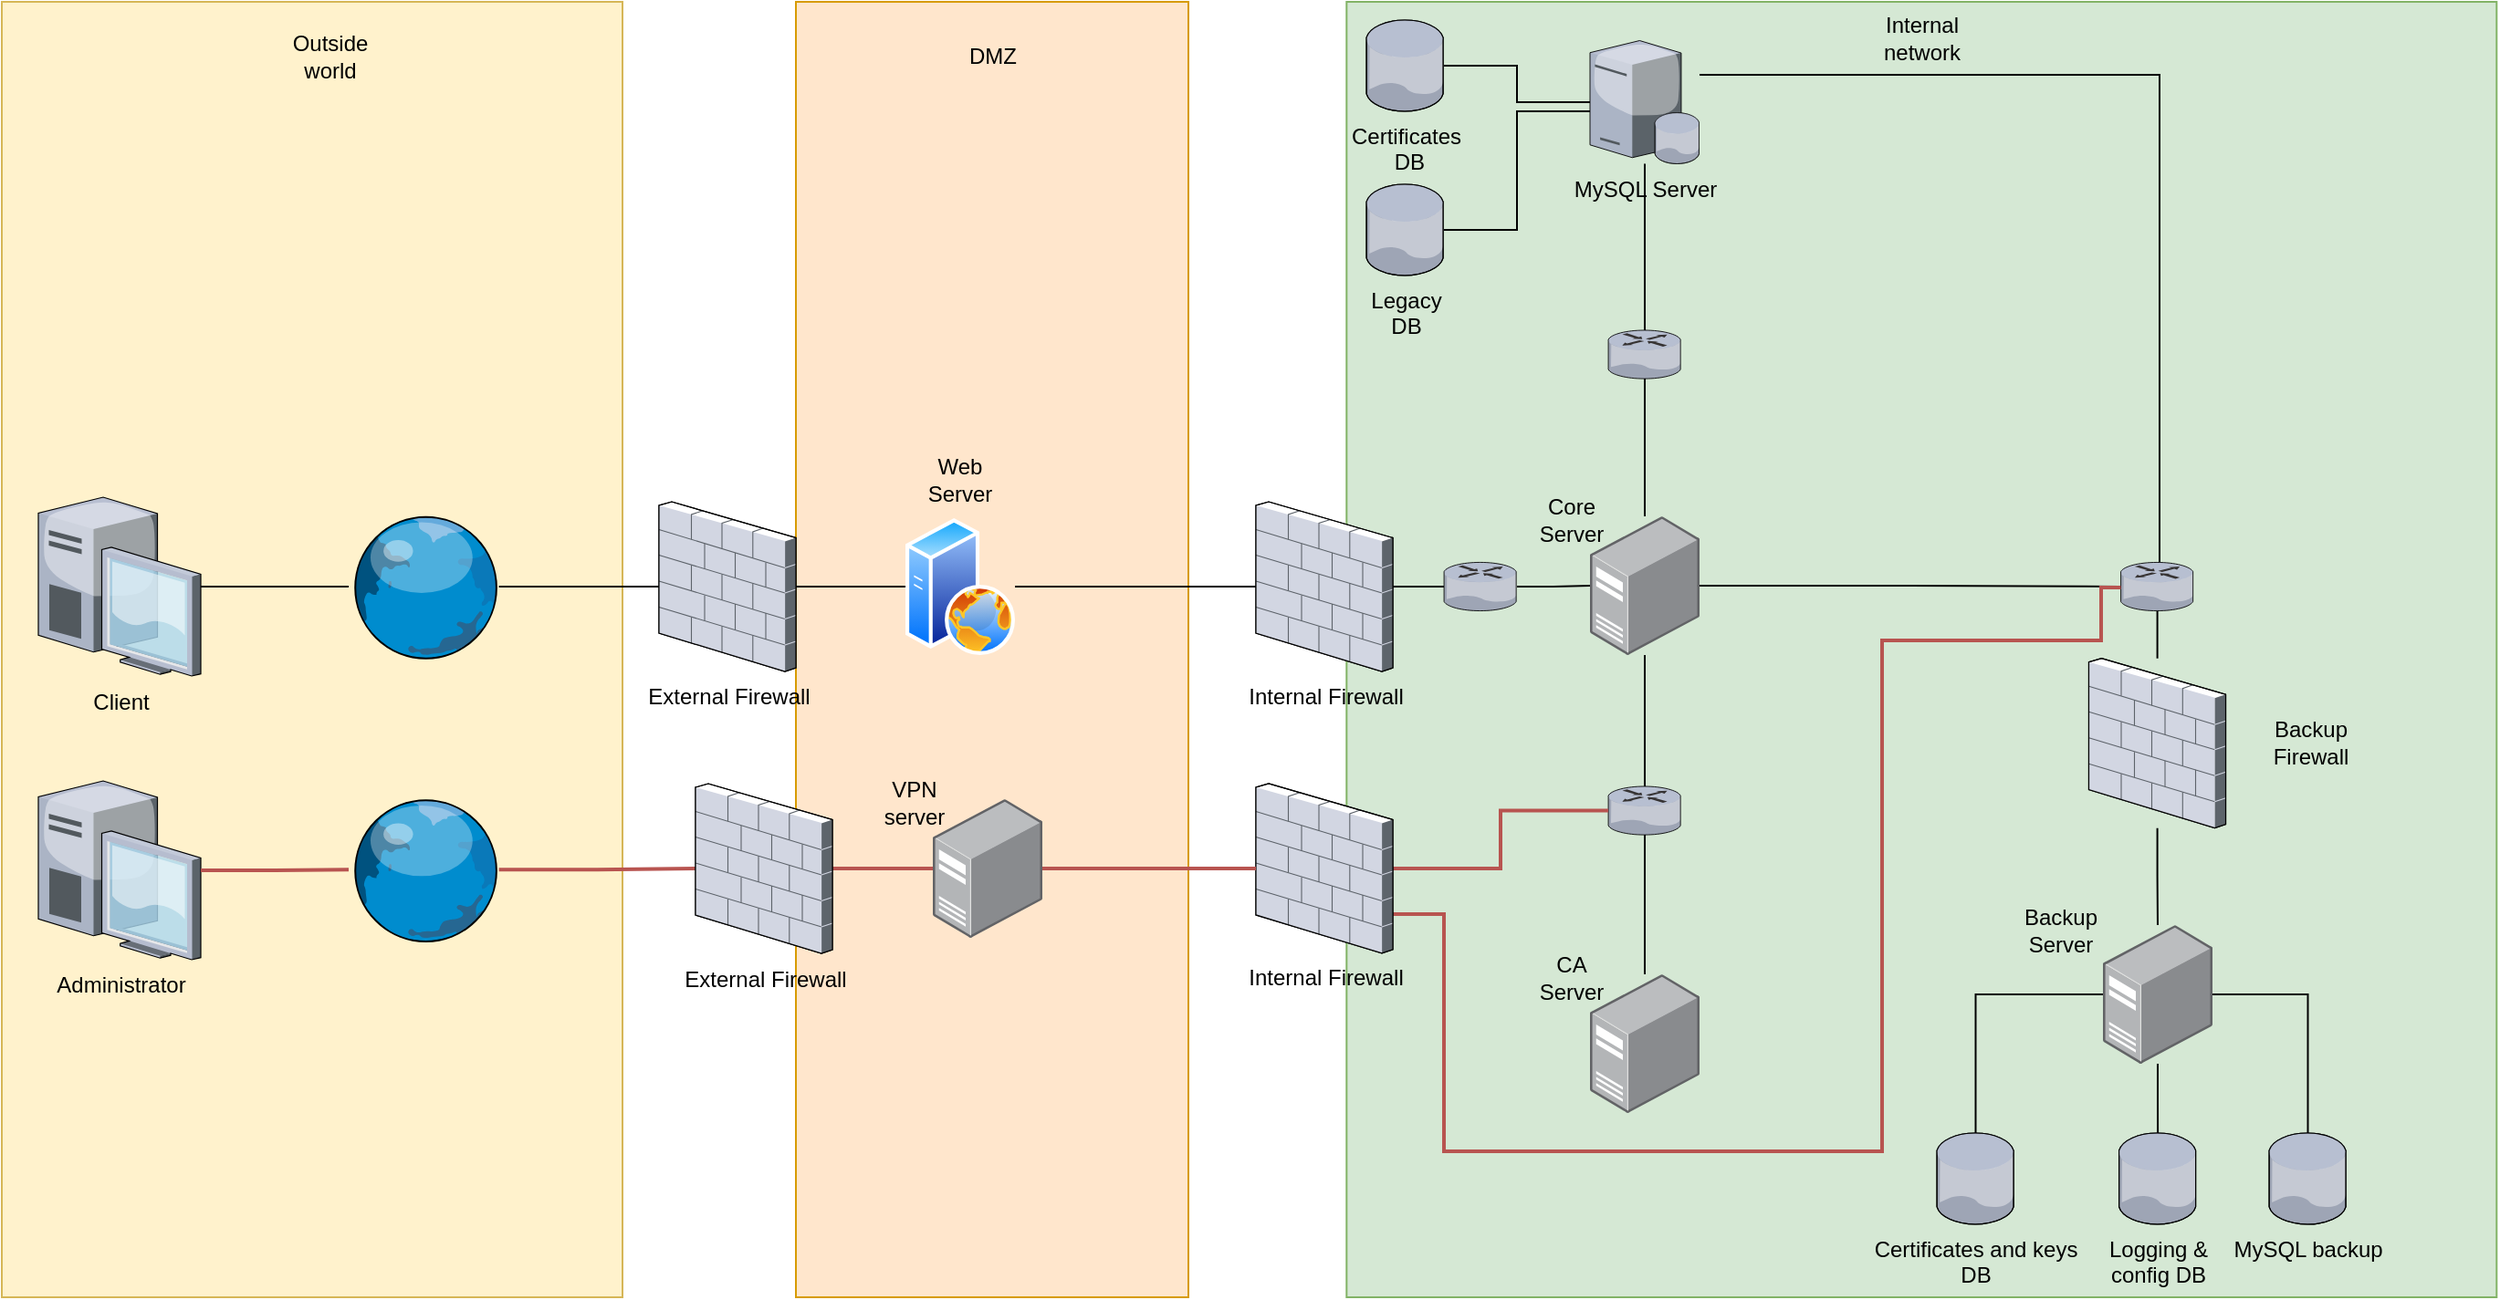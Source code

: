 <mxfile version="13.7.7" type="device"><diagram name="Page-1" id="e3a06f82-3646-2815-327d-82caf3d4e204"><mxGraphModel dx="946" dy="623" grid="1" gridSize="10" guides="1" tooltips="1" connect="1" arrows="1" fold="1" page="1" pageScale="1.5" pageWidth="1169" pageHeight="826" background="none" math="0" shadow="0"><root><mxCell id="0" style=";html=1;"/><mxCell id="1" style=";html=1;" parent="0"/><mxCell id="6nQF3RBaG5c6oxXyIw_N-48" value="" style="rounded=0;whiteSpace=wrap;html=1;fillColor=#fff2cc;strokeColor=#d6b656;" parent="1" vertex="1"><mxGeometry x="140" width="340" height="710" as="geometry"/></mxCell><mxCell id="6nQF3RBaG5c6oxXyIw_N-23" value="" style="rounded=0;whiteSpace=wrap;html=1;fillColor=#d5e8d4;strokeColor=#82b366;" parent="1" vertex="1"><mxGeometry x="876.66" width="630" height="710" as="geometry"/></mxCell><mxCell id="6nQF3RBaG5c6oxXyIw_N-4" value="" style="rounded=0;whiteSpace=wrap;html=1;fillColor=#ffe6cc;strokeColor=#d79b00;" parent="1" vertex="1"><mxGeometry x="575" width="215" height="710" as="geometry"/></mxCell><mxCell id="6nQF3RBaG5c6oxXyIw_N-63" style="edgeStyle=orthogonalEdgeStyle;rounded=0;orthogonalLoop=1;jettySize=auto;html=1;endArrow=none;endFill=0;" parent="1" source="6nQF3RBaG5c6oxXyIw_N-5" target="6nQF3RBaG5c6oxXyIw_N-62" edge="1"><mxGeometry relative="1" as="geometry"/></mxCell><mxCell id="6nQF3RBaG5c6oxXyIw_N-5" value="Client" style="verticalLabelPosition=bottom;aspect=fixed;html=1;verticalAlign=top;strokeColor=none;align=center;outlineConnect=0;shape=mxgraph.citrix.desktop;" parent="1" vertex="1"><mxGeometry x="160" y="271.5" width="89" height="98" as="geometry"/></mxCell><mxCell id="6nQF3RBaG5c6oxXyIw_N-12" style="edgeStyle=orthogonalEdgeStyle;rounded=0;orthogonalLoop=1;jettySize=auto;html=1;endArrow=none;endFill=0;" parent="1" source="6nQF3RBaG5c6oxXyIw_N-2" target="6nQF3RBaG5c6oxXyIw_N-9" edge="1"><mxGeometry relative="1" as="geometry"/></mxCell><mxCell id="6nQF3RBaG5c6oxXyIw_N-2" value="External Firewall" style="verticalLabelPosition=bottom;aspect=fixed;html=1;verticalAlign=top;strokeColor=none;align=center;outlineConnect=0;shape=mxgraph.citrix.firewall;" parent="1" vertex="1"><mxGeometry x="500" y="274" width="75" height="93" as="geometry"/></mxCell><mxCell id="_bxdVpwh9tCPeaRBsoQp-4" style="edgeStyle=orthogonalEdgeStyle;rounded=0;orthogonalLoop=1;jettySize=auto;html=1;endArrow=none;endFill=0;" edge="1" parent="1" source="6nQF3RBaG5c6oxXyIw_N-9" target="6nQF3RBaG5c6oxXyIw_N-45"><mxGeometry relative="1" as="geometry"/></mxCell><mxCell id="6nQF3RBaG5c6oxXyIw_N-10" value="DMZ" style="text;html=1;strokeColor=none;fillColor=none;align=center;verticalAlign=middle;whiteSpace=wrap;rounded=0;" parent="1" vertex="1"><mxGeometry x="662.5" y="20" width="40" height="20" as="geometry"/></mxCell><mxCell id="6nQF3RBaG5c6oxXyIw_N-37" style="edgeStyle=orthogonalEdgeStyle;rounded=0;orthogonalLoop=1;jettySize=auto;html=1;endArrow=none;endFill=0;" parent="1" source="6nQF3RBaG5c6oxXyIw_N-16" target="6nQF3RBaG5c6oxXyIw_N-36" edge="1"><mxGeometry relative="1" as="geometry"/></mxCell><mxCell id="6nQF3RBaG5c6oxXyIw_N-78" style="edgeStyle=orthogonalEdgeStyle;rounded=0;orthogonalLoop=1;jettySize=auto;html=1;endArrow=none;endFill=0;" parent="1" source="6nQF3RBaG5c6oxXyIw_N-16" target="6nQF3RBaG5c6oxXyIw_N-71" edge="1"><mxGeometry relative="1" as="geometry"><Array as="points"><mxPoint x="1322" y="40"/></Array></mxGeometry></mxCell><mxCell id="6nQF3RBaG5c6oxXyIw_N-16" value="&lt;div&gt;MySQL Server&lt;/div&gt;&lt;div&gt;&lt;br&gt;&lt;/div&gt;" style="verticalLabelPosition=bottom;aspect=fixed;html=1;verticalAlign=top;strokeColor=none;align=center;outlineConnect=0;shape=mxgraph.citrix.database_server;" parent="1" vertex="1"><mxGeometry x="1010" y="21.25" width="60" height="67.5" as="geometry"/></mxCell><mxCell id="6nQF3RBaG5c6oxXyIw_N-24" value="Internal network" style="text;html=1;strokeColor=none;fillColor=none;align=center;verticalAlign=middle;whiteSpace=wrap;rounded=0;" parent="1" vertex="1"><mxGeometry x="1171.66" y="10" width="40" height="20" as="geometry"/></mxCell><mxCell id="6nQF3RBaG5c6oxXyIw_N-55" style="edgeStyle=orthogonalEdgeStyle;rounded=0;orthogonalLoop=1;jettySize=auto;html=1;endArrow=none;endFill=0;" parent="1" edge="1"><mxGeometry relative="1" as="geometry"><mxPoint x="939.3" y="626" as="targetPoint"/></mxGeometry></mxCell><mxCell id="6nQF3RBaG5c6oxXyIw_N-34" value="" style="group" parent="1" vertex="1" connectable="0"><mxGeometry x="980" y="274" width="90" height="84" as="geometry"/></mxCell><mxCell id="6nQF3RBaG5c6oxXyIw_N-19" value="" style="points=[];aspect=fixed;html=1;align=center;shadow=0;dashed=0;image;image=img/lib/allied_telesis/computer_and_terminals/Server_Desktop.svg;" parent="6nQF3RBaG5c6oxXyIw_N-34" vertex="1"><mxGeometry x="30" y="7.94" width="60" height="76.06" as="geometry"/></mxCell><mxCell id="6nQF3RBaG5c6oxXyIw_N-33" value="Core Server" style="text;html=1;strokeColor=none;fillColor=none;align=center;verticalAlign=middle;whiteSpace=wrap;rounded=0;" parent="6nQF3RBaG5c6oxXyIw_N-34" vertex="1"><mxGeometry width="40" height="20" as="geometry"/></mxCell><mxCell id="6nQF3RBaG5c6oxXyIw_N-36" value="" style="verticalLabelPosition=bottom;aspect=fixed;html=1;verticalAlign=top;strokeColor=none;align=center;outlineConnect=0;shape=mxgraph.citrix.router;" parent="1" vertex="1"><mxGeometry x="1020" y="180" width="40" height="26.55" as="geometry"/></mxCell><mxCell id="6nQF3RBaG5c6oxXyIw_N-38" style="edgeStyle=orthogonalEdgeStyle;rounded=0;orthogonalLoop=1;jettySize=auto;html=1;endArrow=none;endFill=0;" parent="1" source="6nQF3RBaG5c6oxXyIw_N-19" target="6nQF3RBaG5c6oxXyIw_N-36" edge="1"><mxGeometry relative="1" as="geometry"/></mxCell><mxCell id="6nQF3RBaG5c6oxXyIw_N-43" style="edgeStyle=orthogonalEdgeStyle;rounded=0;orthogonalLoop=1;jettySize=auto;html=1;endArrow=none;endFill=0;" parent="1" edge="1"><mxGeometry relative="1" as="geometry"><mxPoint x="1040" y="462.55" as="sourcePoint"/></mxGeometry></mxCell><mxCell id="6nQF3RBaG5c6oxXyIw_N-45" value="Internal Firewall" style="verticalLabelPosition=bottom;aspect=fixed;html=1;verticalAlign=top;strokeColor=none;align=center;outlineConnect=0;shape=mxgraph.citrix.firewall;" parent="1" vertex="1"><mxGeometry x="827" y="274" width="75" height="93" as="geometry"/></mxCell><mxCell id="6nQF3RBaG5c6oxXyIw_N-51" value="Outside world" style="text;html=1;strokeColor=none;fillColor=none;align=center;verticalAlign=middle;whiteSpace=wrap;rounded=0;" parent="1" vertex="1"><mxGeometry x="300" y="20" width="40" height="20" as="geometry"/></mxCell><mxCell id="6nQF3RBaG5c6oxXyIw_N-59" style="edgeStyle=orthogonalEdgeStyle;rounded=0;orthogonalLoop=1;jettySize=auto;html=1;endArrow=none;endFill=0;" parent="1" edge="1"><mxGeometry relative="1" as="geometry"><mxPoint x="1040.1" y="626" as="targetPoint"/></mxGeometry></mxCell><mxCell id="6nQF3RBaG5c6oxXyIw_N-61" style="edgeStyle=orthogonalEdgeStyle;rounded=0;orthogonalLoop=1;jettySize=auto;html=1;endArrow=none;endFill=0;" parent="1" edge="1"><mxGeometry relative="1" as="geometry"><mxPoint x="1070" y="564.1" as="sourcePoint"/></mxGeometry></mxCell><mxCell id="6nQF3RBaG5c6oxXyIw_N-64" style="edgeStyle=orthogonalEdgeStyle;rounded=0;orthogonalLoop=1;jettySize=auto;html=1;endArrow=none;endFill=0;" parent="1" source="6nQF3RBaG5c6oxXyIw_N-62" target="6nQF3RBaG5c6oxXyIw_N-2" edge="1"><mxGeometry relative="1" as="geometry"/></mxCell><mxCell id="6nQF3RBaG5c6oxXyIw_N-62" value="" style="verticalLabelPosition=bottom;aspect=fixed;html=1;verticalAlign=top;strokeColor=none;align=center;outlineConnect=0;shape=mxgraph.citrix.globe;" parent="1" vertex="1"><mxGeometry x="330" y="281.17" width="82.33" height="78.66" as="geometry"/></mxCell><mxCell id="6nQF3RBaG5c6oxXyIw_N-68" value="" style="group" parent="1" vertex="1" connectable="0"><mxGeometry x="980" y="525" width="90" height="84" as="geometry"/></mxCell><mxCell id="6nQF3RBaG5c6oxXyIw_N-69" value="" style="points=[];aspect=fixed;html=1;align=center;shadow=0;dashed=0;image;image=img/lib/allied_telesis/computer_and_terminals/Server_Desktop.svg;" parent="6nQF3RBaG5c6oxXyIw_N-68" vertex="1"><mxGeometry x="30" y="7.94" width="60" height="76.06" as="geometry"/></mxCell><mxCell id="6nQF3RBaG5c6oxXyIw_N-70" value="CA&lt;br&gt;Server" style="text;html=1;strokeColor=none;fillColor=none;align=center;verticalAlign=middle;whiteSpace=wrap;rounded=0;" parent="6nQF3RBaG5c6oxXyIw_N-68" vertex="1"><mxGeometry width="40" height="20" as="geometry"/></mxCell><mxCell id="6nQF3RBaG5c6oxXyIw_N-81" style="edgeStyle=orthogonalEdgeStyle;rounded=0;orthogonalLoop=1;jettySize=auto;html=1;endArrow=none;endFill=0;" parent="1" source="6nQF3RBaG5c6oxXyIw_N-71" target="6nQF3RBaG5c6oxXyIw_N-80" edge="1"><mxGeometry relative="1" as="geometry"/></mxCell><mxCell id="6nQF3RBaG5c6oxXyIw_N-71" value="" style="verticalLabelPosition=bottom;aspect=fixed;html=1;verticalAlign=top;strokeColor=none;align=center;outlineConnect=0;shape=mxgraph.citrix.router;" parent="1" vertex="1"><mxGeometry x="1300.75" y="307.23" width="40" height="26.55" as="geometry"/></mxCell><mxCell id="6nQF3RBaG5c6oxXyIw_N-72" value="Certificates and keys&lt;br&gt;DB" style="verticalLabelPosition=bottom;aspect=fixed;html=1;verticalAlign=top;strokeColor=none;align=center;outlineConnect=0;shape=mxgraph.citrix.database;" parent="1" vertex="1"><mxGeometry x="1200" y="620" width="42.5" height="50" as="geometry"/></mxCell><mxCell id="6nQF3RBaG5c6oxXyIw_N-73" value="Logging &amp;amp;&lt;br&gt;config DB" style="verticalLabelPosition=bottom;aspect=fixed;html=1;verticalAlign=top;strokeColor=none;align=center;outlineConnect=0;shape=mxgraph.citrix.database;" parent="1" vertex="1"><mxGeometry x="1299.75" y="620" width="42.5" height="50" as="geometry"/></mxCell><mxCell id="6nQF3RBaG5c6oxXyIw_N-74" value="" style="group" parent="1" vertex="1" connectable="0"><mxGeometry x="1248" y="499" width="103" height="83.03" as="geometry"/></mxCell><mxCell id="6nQF3RBaG5c6oxXyIw_N-75" value="" style="points=[];aspect=fixed;html=1;align=center;shadow=0;dashed=0;image;image=img/lib/allied_telesis/computer_and_terminals/Server_Desktop.svg;" parent="6nQF3RBaG5c6oxXyIw_N-74" vertex="1"><mxGeometry x="43" y="6.97" width="60" height="76.06" as="geometry"/></mxCell><mxCell id="6nQF3RBaG5c6oxXyIw_N-76" value="Backup Server" style="text;html=1;strokeColor=none;fillColor=none;align=center;verticalAlign=middle;whiteSpace=wrap;rounded=0;" parent="6nQF3RBaG5c6oxXyIw_N-74" vertex="1"><mxGeometry width="40" height="20" as="geometry"/></mxCell><mxCell id="6nQF3RBaG5c6oxXyIw_N-77" value="MySQL backup" style="verticalLabelPosition=bottom;aspect=fixed;html=1;verticalAlign=top;strokeColor=none;align=center;outlineConnect=0;shape=mxgraph.citrix.database;" parent="1" vertex="1"><mxGeometry x="1382" y="620" width="42.5" height="50" as="geometry"/></mxCell><mxCell id="6nQF3RBaG5c6oxXyIw_N-79" style="edgeStyle=orthogonalEdgeStyle;rounded=0;orthogonalLoop=1;jettySize=auto;html=1;endArrow=none;endFill=0;" parent="1" source="6nQF3RBaG5c6oxXyIw_N-19" target="6nQF3RBaG5c6oxXyIw_N-71" edge="1"><mxGeometry relative="1" as="geometry"/></mxCell><mxCell id="6nQF3RBaG5c6oxXyIw_N-82" style="edgeStyle=orthogonalEdgeStyle;rounded=0;orthogonalLoop=1;jettySize=auto;html=1;endArrow=none;endFill=0;" parent="1" source="6nQF3RBaG5c6oxXyIw_N-80" target="6nQF3RBaG5c6oxXyIw_N-75" edge="1"><mxGeometry relative="1" as="geometry"/></mxCell><mxCell id="6nQF3RBaG5c6oxXyIw_N-83" style="edgeStyle=orthogonalEdgeStyle;rounded=0;orthogonalLoop=1;jettySize=auto;html=1;endArrow=none;endFill=0;" parent="1" source="6nQF3RBaG5c6oxXyIw_N-75" target="6nQF3RBaG5c6oxXyIw_N-72" edge="1"><mxGeometry relative="1" as="geometry"/></mxCell><mxCell id="6nQF3RBaG5c6oxXyIw_N-84" style="edgeStyle=orthogonalEdgeStyle;rounded=0;orthogonalLoop=1;jettySize=auto;html=1;endArrow=none;endFill=0;" parent="1" source="6nQF3RBaG5c6oxXyIw_N-75" target="6nQF3RBaG5c6oxXyIw_N-73" edge="1"><mxGeometry relative="1" as="geometry"/></mxCell><mxCell id="6nQF3RBaG5c6oxXyIw_N-85" style="edgeStyle=orthogonalEdgeStyle;rounded=0;orthogonalLoop=1;jettySize=auto;html=1;endArrow=none;endFill=0;" parent="1" source="6nQF3RBaG5c6oxXyIw_N-75" target="6nQF3RBaG5c6oxXyIw_N-77" edge="1"><mxGeometry relative="1" as="geometry"/></mxCell><mxCell id="6nQF3RBaG5c6oxXyIw_N-90" style="edgeStyle=orthogonalEdgeStyle;rounded=0;orthogonalLoop=1;jettySize=auto;html=1;endArrow=none;endFill=0;" parent="1" source="6nQF3RBaG5c6oxXyIw_N-88" target="6nQF3RBaG5c6oxXyIw_N-19" edge="1"><mxGeometry relative="1" as="geometry"/></mxCell><mxCell id="6nQF3RBaG5c6oxXyIw_N-88" value="" style="verticalLabelPosition=bottom;aspect=fixed;html=1;verticalAlign=top;strokeColor=none;align=center;outlineConnect=0;shape=mxgraph.citrix.router;" parent="1" vertex="1"><mxGeometry x="1020" y="430" width="40" height="26.55" as="geometry"/></mxCell><mxCell id="6nQF3RBaG5c6oxXyIw_N-89" style="edgeStyle=orthogonalEdgeStyle;rounded=0;orthogonalLoop=1;jettySize=auto;html=1;endArrow=none;endFill=0;" parent="1" source="6nQF3RBaG5c6oxXyIw_N-69" target="6nQF3RBaG5c6oxXyIw_N-88" edge="1"><mxGeometry relative="1" as="geometry"/></mxCell><mxCell id="6nQF3RBaG5c6oxXyIw_N-92" value="" style="group" parent="1" vertex="1" connectable="0"><mxGeometry x="620" y="429" width="90" height="84" as="geometry"/></mxCell><mxCell id="6nQF3RBaG5c6oxXyIw_N-93" value="" style="points=[];aspect=fixed;html=1;align=center;shadow=0;dashed=0;image;image=img/lib/allied_telesis/computer_and_terminals/Server_Desktop.svg;" parent="6nQF3RBaG5c6oxXyIw_N-92" vertex="1"><mxGeometry x="30" y="7.94" width="60" height="76.06" as="geometry"/></mxCell><mxCell id="6nQF3RBaG5c6oxXyIw_N-94" value="VPN server" style="text;html=1;strokeColor=none;fillColor=none;align=center;verticalAlign=middle;whiteSpace=wrap;rounded=0;" parent="6nQF3RBaG5c6oxXyIw_N-92" vertex="1"><mxGeometry width="40" height="20" as="geometry"/></mxCell><mxCell id="6nQF3RBaG5c6oxXyIw_N-97" style="edgeStyle=orthogonalEdgeStyle;rounded=0;orthogonalLoop=1;jettySize=auto;html=1;endArrow=none;endFill=0;fillColor=#f8cecc;strokeColor=#b85450;strokeWidth=2;" parent="1" source="6nQF3RBaG5c6oxXyIw_N-95" target="6nQF3RBaG5c6oxXyIw_N-88" edge="1"><mxGeometry relative="1" as="geometry"/></mxCell><mxCell id="6nQF3RBaG5c6oxXyIw_N-98" style="edgeStyle=orthogonalEdgeStyle;rounded=0;orthogonalLoop=1;jettySize=auto;html=1;endArrow=none;endFill=0;strokeWidth=2;fillColor=#f8cecc;strokeColor=#b85450;" parent="1" source="6nQF3RBaG5c6oxXyIw_N-95" target="6nQF3RBaG5c6oxXyIw_N-71" edge="1"><mxGeometry relative="1" as="geometry"><Array as="points"><mxPoint x="930" y="500"/><mxPoint x="930" y="630"/><mxPoint x="1170" y="630"/><mxPoint x="1170" y="350"/><mxPoint x="1290" y="350"/><mxPoint x="1290" y="321"/></Array></mxGeometry></mxCell><mxCell id="6nQF3RBaG5c6oxXyIw_N-95" value="Internal Firewall" style="verticalLabelPosition=bottom;aspect=fixed;html=1;verticalAlign=top;strokeColor=none;align=center;outlineConnect=0;shape=mxgraph.citrix.firewall;" parent="1" vertex="1"><mxGeometry x="827" y="428.47" width="75" height="93" as="geometry"/></mxCell><mxCell id="6nQF3RBaG5c6oxXyIw_N-96" style="edgeStyle=orthogonalEdgeStyle;rounded=0;orthogonalLoop=1;jettySize=auto;html=1;endArrow=none;endFill=0;fillColor=#f8cecc;strokeColor=#b85450;strokeWidth=2;" parent="1" source="6nQF3RBaG5c6oxXyIw_N-93" target="6nQF3RBaG5c6oxXyIw_N-95" edge="1"><mxGeometry relative="1" as="geometry"/></mxCell><mxCell id="6nQF3RBaG5c6oxXyIw_N-99" value="Administrator" style="verticalLabelPosition=bottom;aspect=fixed;html=1;verticalAlign=top;strokeColor=none;align=center;outlineConnect=0;shape=mxgraph.citrix.desktop;" parent="1" vertex="1"><mxGeometry x="160" y="427" width="89" height="98" as="geometry"/></mxCell><mxCell id="6nQF3RBaG5c6oxXyIw_N-105" style="edgeStyle=orthogonalEdgeStyle;rounded=0;orthogonalLoop=1;jettySize=auto;html=1;endArrow=none;endFill=0;strokeWidth=2;fillColor=#f8cecc;strokeColor=#b85450;" parent="1" source="6nQF3RBaG5c6oxXyIw_N-101" target="6nQF3RBaG5c6oxXyIw_N-104" edge="1"><mxGeometry relative="1" as="geometry"/></mxCell><mxCell id="6nQF3RBaG5c6oxXyIw_N-101" value="" style="verticalLabelPosition=bottom;aspect=fixed;html=1;verticalAlign=top;strokeColor=none;align=center;outlineConnect=0;shape=mxgraph.citrix.globe;" parent="1" vertex="1"><mxGeometry x="330" y="436.34" width="82.33" height="78.66" as="geometry"/></mxCell><mxCell id="6nQF3RBaG5c6oxXyIw_N-102" style="edgeStyle=orthogonalEdgeStyle;rounded=0;orthogonalLoop=1;jettySize=auto;html=1;endArrow=none;endFill=0;strokeWidth=2;fillColor=#f8cecc;strokeColor=#b85450;" parent="1" source="6nQF3RBaG5c6oxXyIw_N-99" target="6nQF3RBaG5c6oxXyIw_N-101" edge="1"><mxGeometry relative="1" as="geometry"><mxPoint x="249" y="476" as="sourcePoint"/><mxPoint x="650" y="476" as="targetPoint"/></mxGeometry></mxCell><mxCell id="6nQF3RBaG5c6oxXyIw_N-103" value="" style="group" parent="1" vertex="1" connectable="0"><mxGeometry x="1283.25" y="359.83" width="141.25" height="93" as="geometry"/></mxCell><mxCell id="6nQF3RBaG5c6oxXyIw_N-80" value="" style="verticalLabelPosition=bottom;aspect=fixed;html=1;verticalAlign=top;strokeColor=none;align=center;outlineConnect=0;shape=mxgraph.citrix.firewall;" parent="6nQF3RBaG5c6oxXyIw_N-103" vertex="1"><mxGeometry width="75" height="93" as="geometry"/></mxCell><mxCell id="6nQF3RBaG5c6oxXyIw_N-87" value="Backup Firewall" style="text;html=1;strokeColor=none;fillColor=none;align=center;verticalAlign=middle;whiteSpace=wrap;rounded=0;" parent="6nQF3RBaG5c6oxXyIw_N-103" vertex="1"><mxGeometry x="101.25" y="36.5" width="40" height="20" as="geometry"/></mxCell><mxCell id="6nQF3RBaG5c6oxXyIw_N-106" style="edgeStyle=orthogonalEdgeStyle;rounded=0;orthogonalLoop=1;jettySize=auto;html=1;endArrow=none;endFill=0;strokeWidth=2;fillColor=#f8cecc;strokeColor=#b85450;" parent="1" source="6nQF3RBaG5c6oxXyIw_N-104" target="6nQF3RBaG5c6oxXyIw_N-93" edge="1"><mxGeometry relative="1" as="geometry"/></mxCell><mxCell id="6nQF3RBaG5c6oxXyIw_N-104" value="External Firewall" style="verticalLabelPosition=bottom;aspect=fixed;html=1;verticalAlign=top;strokeColor=none;align=center;outlineConnect=0;shape=mxgraph.citrix.firewall;" parent="1" vertex="1"><mxGeometry x="520" y="428.5" width="75" height="93" as="geometry"/></mxCell><mxCell id="_bxdVpwh9tCPeaRBsoQp-3" style="edgeStyle=orthogonalEdgeStyle;rounded=0;orthogonalLoop=1;jettySize=auto;html=1;endArrow=none;endFill=0;" edge="1" parent="1" source="_bxdVpwh9tCPeaRBsoQp-1" target="6nQF3RBaG5c6oxXyIw_N-19"><mxGeometry relative="1" as="geometry"/></mxCell><mxCell id="_bxdVpwh9tCPeaRBsoQp-1" value="" style="verticalLabelPosition=bottom;aspect=fixed;html=1;verticalAlign=top;strokeColor=none;align=center;outlineConnect=0;shape=mxgraph.citrix.router;" vertex="1" parent="1"><mxGeometry x="930" y="307.22" width="40" height="26.55" as="geometry"/></mxCell><mxCell id="_bxdVpwh9tCPeaRBsoQp-2" style="edgeStyle=orthogonalEdgeStyle;rounded=0;orthogonalLoop=1;jettySize=auto;html=1;endArrow=none;endFill=0;" edge="1" parent="1" source="6nQF3RBaG5c6oxXyIw_N-45" target="_bxdVpwh9tCPeaRBsoQp-1"><mxGeometry relative="1" as="geometry"><mxPoint x="902" y="320.5" as="sourcePoint"/><mxPoint x="1010" y="320" as="targetPoint"/></mxGeometry></mxCell><mxCell id="_bxdVpwh9tCPeaRBsoQp-7" value="" style="group" vertex="1" connectable="0" parent="1"><mxGeometry x="635.0" y="251.5" width="60" height="106.5" as="geometry"/></mxCell><mxCell id="6nQF3RBaG5c6oxXyIw_N-9" value="" style="aspect=fixed;perimeter=ellipsePerimeter;html=1;align=center;shadow=0;dashed=0;spacingTop=3;image;image=img/lib/active_directory/web_server.svg;" parent="_bxdVpwh9tCPeaRBsoQp-7" vertex="1"><mxGeometry y="31.5" width="60" height="75" as="geometry"/></mxCell><mxCell id="_bxdVpwh9tCPeaRBsoQp-5" value="Web Server" style="text;html=1;strokeColor=none;fillColor=none;align=center;verticalAlign=middle;whiteSpace=wrap;rounded=0;" vertex="1" parent="_bxdVpwh9tCPeaRBsoQp-7"><mxGeometry x="10.0" width="40" height="20" as="geometry"/></mxCell><mxCell id="_bxdVpwh9tCPeaRBsoQp-12" style="edgeStyle=orthogonalEdgeStyle;rounded=0;orthogonalLoop=1;jettySize=auto;html=1;endArrow=none;endFill=0;" edge="1" parent="1" source="_bxdVpwh9tCPeaRBsoQp-9" target="6nQF3RBaG5c6oxXyIw_N-16"><mxGeometry relative="1" as="geometry"/></mxCell><mxCell id="_bxdVpwh9tCPeaRBsoQp-9" value="&lt;div&gt;Certificates&lt;/div&gt;&amp;nbsp;DB" style="verticalLabelPosition=bottom;aspect=fixed;html=1;verticalAlign=top;strokeColor=none;align=center;outlineConnect=0;shape=mxgraph.citrix.database;" vertex="1" parent="1"><mxGeometry x="887.5" y="10.0" width="42.5" height="50" as="geometry"/></mxCell><mxCell id="_bxdVpwh9tCPeaRBsoQp-13" style="edgeStyle=orthogonalEdgeStyle;rounded=0;orthogonalLoop=1;jettySize=auto;html=1;endArrow=none;endFill=0;" edge="1" parent="1" source="_bxdVpwh9tCPeaRBsoQp-11"><mxGeometry relative="1" as="geometry"><mxPoint x="1010" y="60" as="targetPoint"/><Array as="points"><mxPoint x="970" y="125"/><mxPoint x="970" y="60"/></Array></mxGeometry></mxCell><mxCell id="_bxdVpwh9tCPeaRBsoQp-11" value="&lt;div&gt;Legacy &lt;br&gt;&lt;/div&gt;&lt;div&gt;DB&lt;/div&gt;" style="verticalLabelPosition=bottom;aspect=fixed;html=1;verticalAlign=top;strokeColor=none;align=center;outlineConnect=0;shape=mxgraph.citrix.database;" vertex="1" parent="1"><mxGeometry x="887.5" y="100.0" width="42.5" height="50" as="geometry"/></mxCell></root></mxGraphModel></diagram></mxfile>